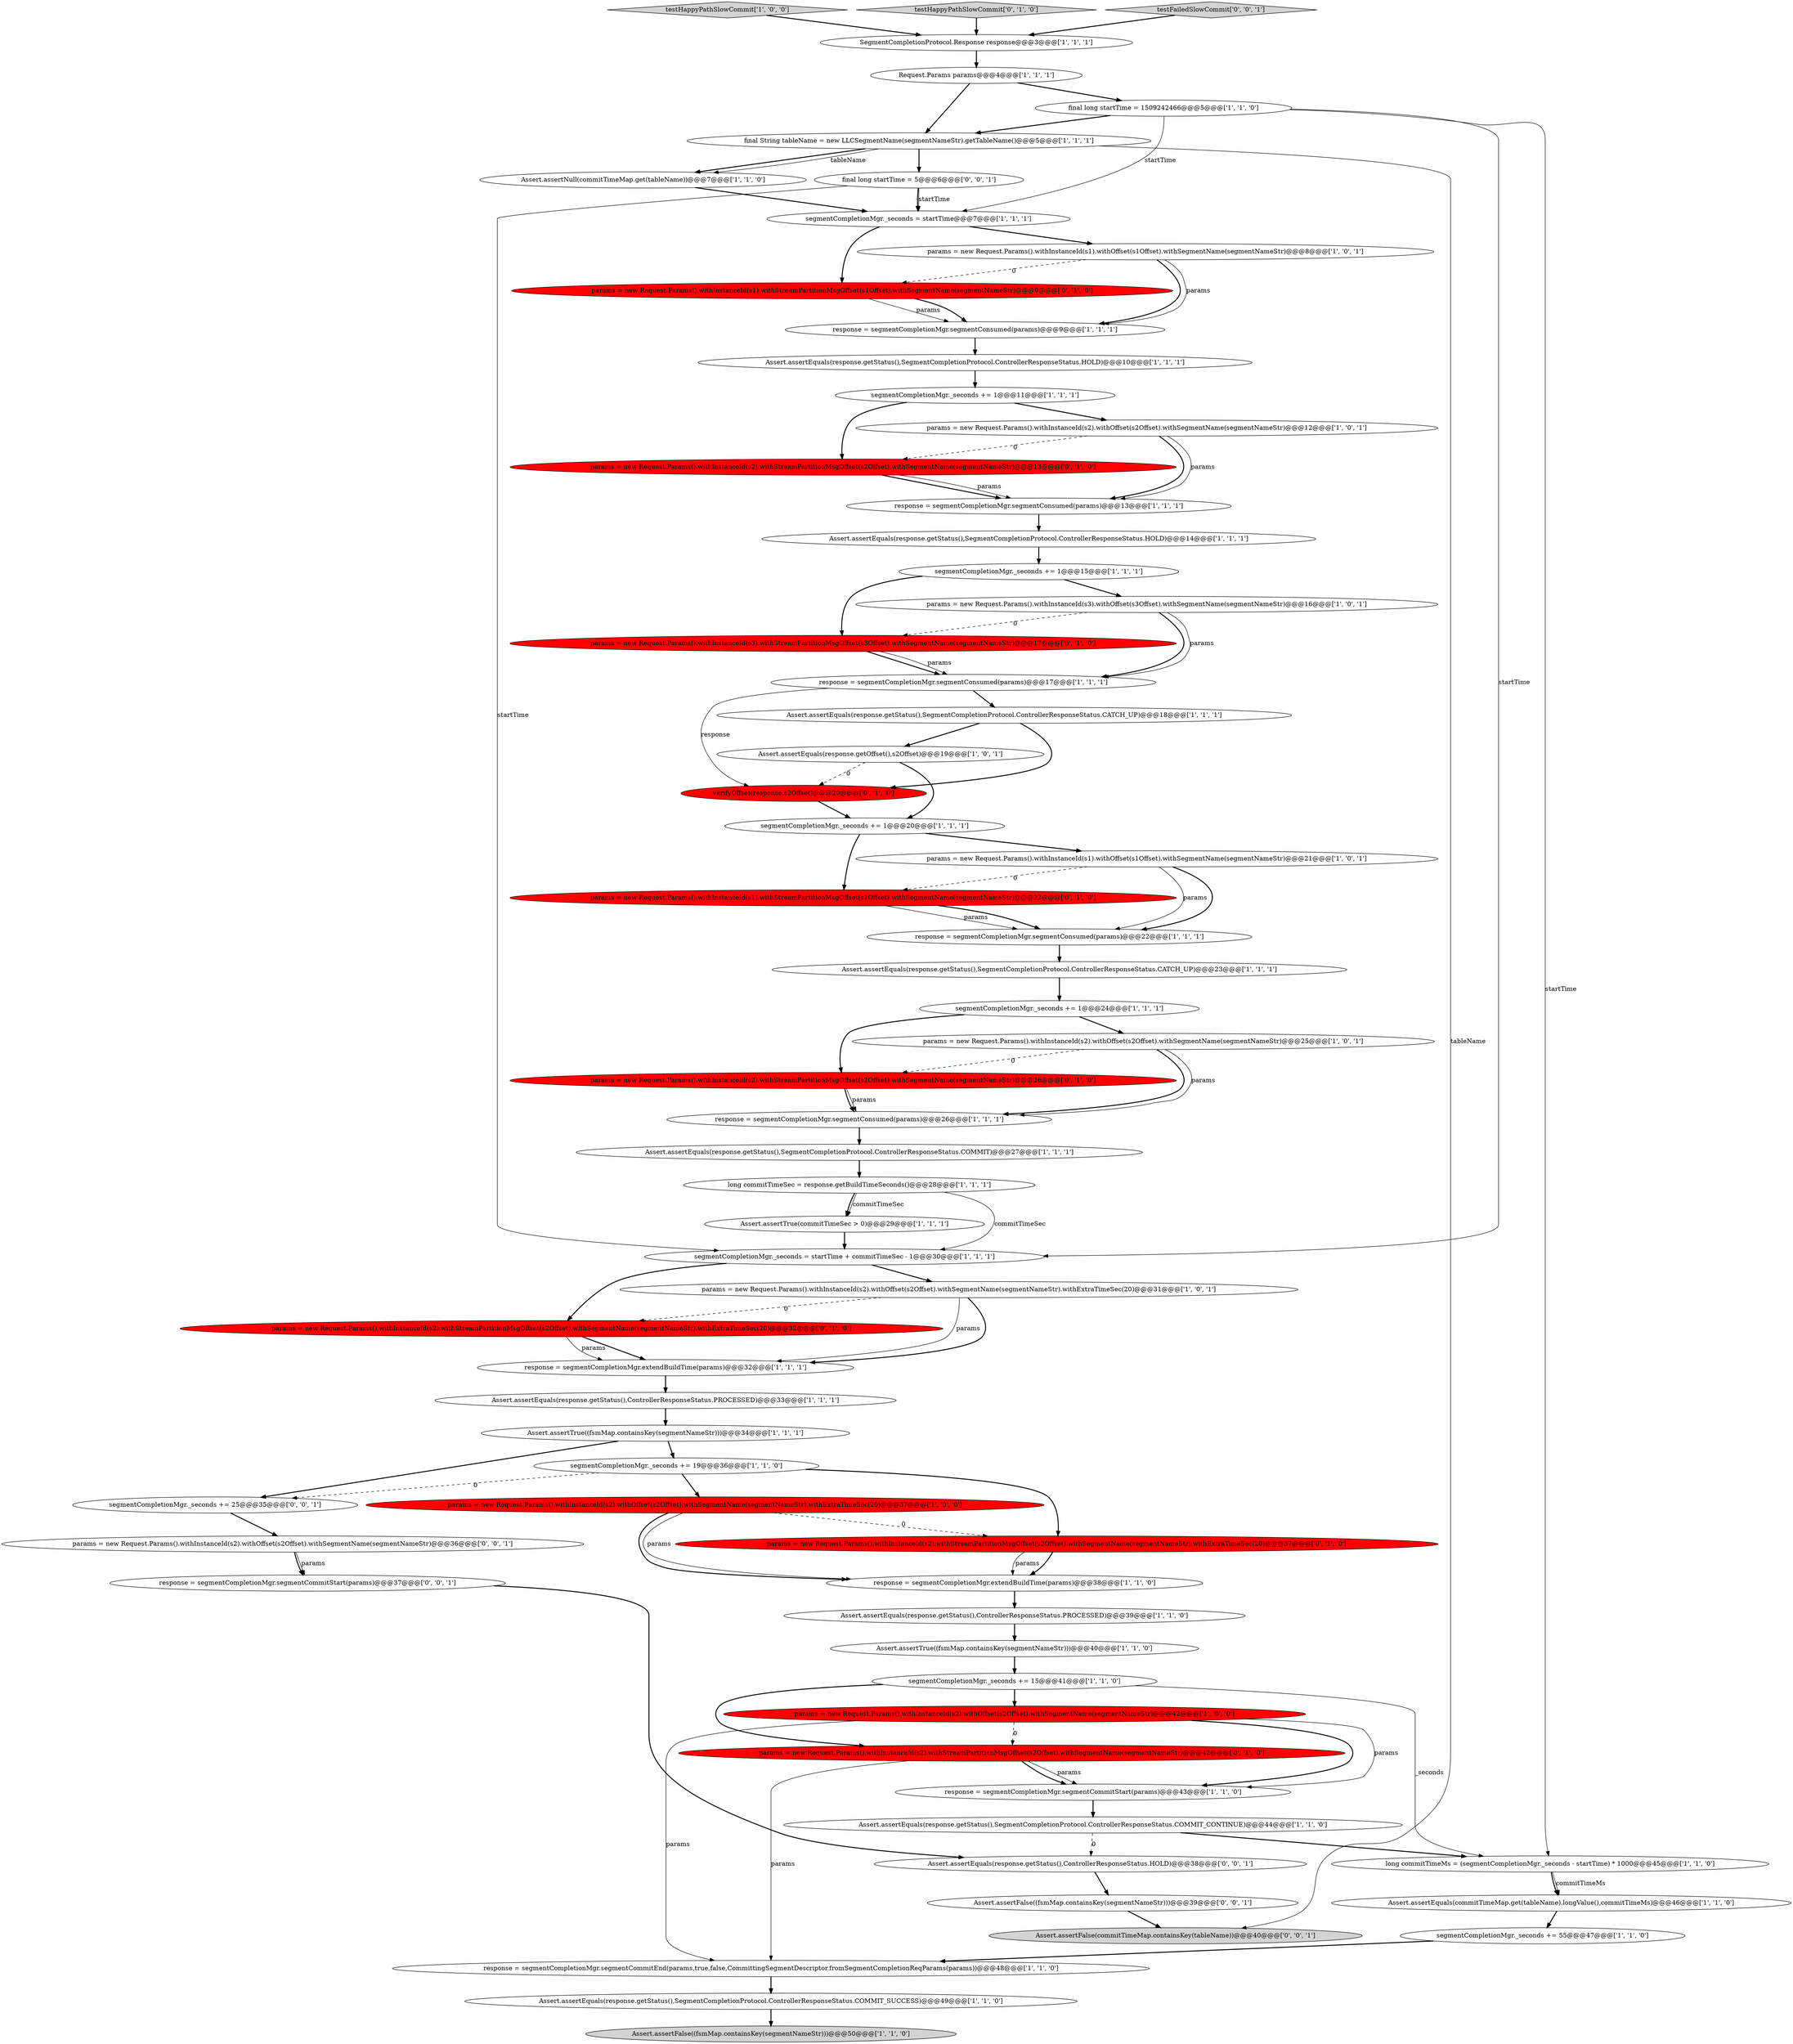 digraph {
21 [style = filled, label = "segmentCompletionMgr._seconds += 19@@@36@@@['1', '1', '0']", fillcolor = white, shape = ellipse image = "AAA0AAABBB1BBB"];
35 [style = filled, label = "Assert.assertTrue((fsmMap.containsKey(segmentNameStr)))@@@40@@@['1', '1', '0']", fillcolor = white, shape = ellipse image = "AAA0AAABBB1BBB"];
19 [style = filled, label = "Assert.assertEquals(response.getStatus(),SegmentCompletionProtocol.ControllerResponseStatus.CATCH_UP)@@@23@@@['1', '1', '1']", fillcolor = white, shape = ellipse image = "AAA0AAABBB1BBB"];
47 [style = filled, label = "params = new Request.Params().withInstanceId(s1).withOffset(s1Offset).withSegmentName(segmentNameStr)@@@8@@@['1', '0', '1']", fillcolor = white, shape = ellipse image = "AAA0AAABBB1BBB"];
44 [style = filled, label = "testHappyPathSlowCommit['1', '0', '0']", fillcolor = lightgray, shape = diamond image = "AAA0AAABBB1BBB"];
26 [style = filled, label = "Assert.assertEquals(response.getStatus(),SegmentCompletionProtocol.ControllerResponseStatus.COMMIT_CONTINUE)@@@44@@@['1', '1', '0']", fillcolor = white, shape = ellipse image = "AAA0AAABBB1BBB"];
32 [style = filled, label = "params = new Request.Params().withInstanceId(s2).withOffset(s2Offset).withSegmentName(segmentNameStr)@@@12@@@['1', '0', '1']", fillcolor = white, shape = ellipse image = "AAA0AAABBB1BBB"];
16 [style = filled, label = "SegmentCompletionProtocol.Response response@@@3@@@['1', '1', '1']", fillcolor = white, shape = ellipse image = "AAA0AAABBB1BBB"];
65 [style = filled, label = "Assert.assertFalse((fsmMap.containsKey(segmentNameStr)))@@@39@@@['0', '0', '1']", fillcolor = white, shape = ellipse image = "AAA0AAABBB3BBB"];
55 [style = filled, label = "testHappyPathSlowCommit['0', '1', '0']", fillcolor = lightgray, shape = diamond image = "AAA0AAABBB2BBB"];
6 [style = filled, label = "params = new Request.Params().withInstanceId(s3).withOffset(s3Offset).withSegmentName(segmentNameStr)@@@16@@@['1', '0', '1']", fillcolor = white, shape = ellipse image = "AAA0AAABBB1BBB"];
43 [style = filled, label = "Assert.assertNull(commitTimeMap.get(tableName))@@@7@@@['1', '1', '0']", fillcolor = white, shape = ellipse image = "AAA0AAABBB1BBB"];
3 [style = filled, label = "params = new Request.Params().withInstanceId(s2).withOffset(s2Offset).withSegmentName(segmentNameStr)@@@25@@@['1', '0', '1']", fillcolor = white, shape = ellipse image = "AAA0AAABBB1BBB"];
36 [style = filled, label = "segmentCompletionMgr._seconds = startTime + commitTimeSec - 1@@@30@@@['1', '1', '1']", fillcolor = white, shape = ellipse image = "AAA0AAABBB1BBB"];
15 [style = filled, label = "Assert.assertEquals(response.getStatus(),SegmentCompletionProtocol.ControllerResponseStatus.HOLD)@@@10@@@['1', '1', '1']", fillcolor = white, shape = ellipse image = "AAA0AAABBB1BBB"];
17 [style = filled, label = "Assert.assertTrue((fsmMap.containsKey(segmentNameStr)))@@@34@@@['1', '1', '1']", fillcolor = white, shape = ellipse image = "AAA0AAABBB1BBB"];
27 [style = filled, label = "segmentCompletionMgr._seconds += 1@@@11@@@['1', '1', '1']", fillcolor = white, shape = ellipse image = "AAA0AAABBB1BBB"];
29 [style = filled, label = "Assert.assertEquals(response.getOffset(),s2Offset)@@@19@@@['1', '0', '1']", fillcolor = white, shape = ellipse image = "AAA0AAABBB1BBB"];
31 [style = filled, label = "response = segmentCompletionMgr.segmentCommitEnd(params,true,false,CommittingSegmentDescriptor.fromSegmentCompletionReqParams(params))@@@48@@@['1', '1', '0']", fillcolor = white, shape = ellipse image = "AAA0AAABBB1BBB"];
9 [style = filled, label = "segmentCompletionMgr._seconds += 55@@@47@@@['1', '1', '0']", fillcolor = white, shape = ellipse image = "AAA0AAABBB1BBB"];
42 [style = filled, label = "params = new Request.Params().withInstanceId(s2).withOffset(s2Offset).withSegmentName(segmentNameStr).withExtraTimeSec(20)@@@31@@@['1', '0', '1']", fillcolor = white, shape = ellipse image = "AAA0AAABBB1BBB"];
51 [style = filled, label = "verifyOffset(response,s2Offset)@@@20@@@['0', '1', '0']", fillcolor = red, shape = ellipse image = "AAA1AAABBB2BBB"];
62 [style = filled, label = "Assert.assertFalse(commitTimeMap.containsKey(tableName))@@@40@@@['0', '0', '1']", fillcolor = lightgray, shape = ellipse image = "AAA0AAABBB3BBB"];
56 [style = filled, label = "params = new Request.Params().withInstanceId(s3).withStreamPartitionMsgOffset(s3Offset).withSegmentName(segmentNameStr)@@@17@@@['0', '1', '0']", fillcolor = red, shape = ellipse image = "AAA1AAABBB2BBB"];
59 [style = filled, label = "params = new Request.Params().withInstanceId(s2).withOffset(s2Offset).withSegmentName(segmentNameStr)@@@36@@@['0', '0', '1']", fillcolor = white, shape = ellipse image = "AAA0AAABBB3BBB"];
1 [style = filled, label = "segmentCompletionMgr._seconds += 1@@@20@@@['1', '1', '1']", fillcolor = white, shape = ellipse image = "AAA0AAABBB1BBB"];
54 [style = filled, label = "params = new Request.Params().withInstanceId(s1).withStreamPartitionMsgOffset(s1Offset).withSegmentName(segmentNameStr)@@@9@@@['0', '1', '0']", fillcolor = red, shape = ellipse image = "AAA1AAABBB2BBB"];
12 [style = filled, label = "response = segmentCompletionMgr.extendBuildTime(params)@@@38@@@['1', '1', '0']", fillcolor = white, shape = ellipse image = "AAA0AAABBB1BBB"];
8 [style = filled, label = "segmentCompletionMgr._seconds += 1@@@15@@@['1', '1', '1']", fillcolor = white, shape = ellipse image = "AAA0AAABBB1BBB"];
2 [style = filled, label = "final String tableName = new LLCSegmentName(segmentNameStr).getTableName()@@@5@@@['1', '1', '1']", fillcolor = white, shape = ellipse image = "AAA0AAABBB1BBB"];
14 [style = filled, label = "final long startTime = 1509242466@@@5@@@['1', '1', '0']", fillcolor = white, shape = ellipse image = "AAA0AAABBB1BBB"];
18 [style = filled, label = "Assert.assertEquals(response.getStatus(),SegmentCompletionProtocol.ControllerResponseStatus.COMMIT_SUCCESS)@@@49@@@['1', '1', '0']", fillcolor = white, shape = ellipse image = "AAA0AAABBB1BBB"];
10 [style = filled, label = "response = segmentCompletionMgr.segmentConsumed(params)@@@9@@@['1', '1', '1']", fillcolor = white, shape = ellipse image = "AAA0AAABBB1BBB"];
4 [style = filled, label = "segmentCompletionMgr._seconds = startTime@@@7@@@['1', '1', '1']", fillcolor = white, shape = ellipse image = "AAA0AAABBB1BBB"];
53 [style = filled, label = "params = new Request.Params().withInstanceId(s2).withStreamPartitionMsgOffset(s2Offset).withSegmentName(segmentNameStr)@@@13@@@['0', '1', '0']", fillcolor = red, shape = ellipse image = "AAA1AAABBB2BBB"];
20 [style = filled, label = "response = segmentCompletionMgr.segmentCommitStart(params)@@@43@@@['1', '1', '0']", fillcolor = white, shape = ellipse image = "AAA0AAABBB1BBB"];
57 [style = filled, label = "params = new Request.Params().withInstanceId(s2).withStreamPartitionMsgOffset(s2Offset).withSegmentName(segmentNameStr).withExtraTimeSec(20)@@@37@@@['0', '1', '0']", fillcolor = red, shape = ellipse image = "AAA1AAABBB2BBB"];
45 [style = filled, label = "params = new Request.Params().withInstanceId(s2).withOffset(s2Offset).withSegmentName(segmentNameStr).withExtraTimeSec(20)@@@37@@@['1', '0', '0']", fillcolor = red, shape = ellipse image = "AAA1AAABBB1BBB"];
52 [style = filled, label = "params = new Request.Params().withInstanceId(s2).withStreamPartitionMsgOffset(s2Offset).withSegmentName(segmentNameStr).withExtraTimeSec(20)@@@32@@@['0', '1', '0']", fillcolor = red, shape = ellipse image = "AAA1AAABBB2BBB"];
60 [style = filled, label = "response = segmentCompletionMgr.segmentCommitStart(params)@@@37@@@['0', '0', '1']", fillcolor = white, shape = ellipse image = "AAA0AAABBB3BBB"];
22 [style = filled, label = "Assert.assertEquals(response.getStatus(),ControllerResponseStatus.PROCESSED)@@@33@@@['1', '1', '1']", fillcolor = white, shape = ellipse image = "AAA0AAABBB1BBB"];
41 [style = filled, label = "response = segmentCompletionMgr.segmentConsumed(params)@@@17@@@['1', '1', '1']", fillcolor = white, shape = ellipse image = "AAA0AAABBB1BBB"];
61 [style = filled, label = "Assert.assertEquals(response.getStatus(),ControllerResponseStatus.HOLD)@@@38@@@['0', '0', '1']", fillcolor = white, shape = ellipse image = "AAA0AAABBB3BBB"];
24 [style = filled, label = "Assert.assertFalse((fsmMap.containsKey(segmentNameStr)))@@@50@@@['1', '1', '0']", fillcolor = lightgray, shape = ellipse image = "AAA0AAABBB1BBB"];
37 [style = filled, label = "Request.Params params@@@4@@@['1', '1', '1']", fillcolor = white, shape = ellipse image = "AAA0AAABBB1BBB"];
23 [style = filled, label = "Assert.assertEquals(commitTimeMap.get(tableName).longValue(),commitTimeMs)@@@46@@@['1', '1', '0']", fillcolor = white, shape = ellipse image = "AAA0AAABBB1BBB"];
64 [style = filled, label = "segmentCompletionMgr._seconds += 25@@@35@@@['0', '0', '1']", fillcolor = white, shape = ellipse image = "AAA0AAABBB3BBB"];
11 [style = filled, label = "response = segmentCompletionMgr.segmentConsumed(params)@@@26@@@['1', '1', '1']", fillcolor = white, shape = ellipse image = "AAA0AAABBB1BBB"];
63 [style = filled, label = "testFailedSlowCommit['0', '0', '1']", fillcolor = lightgray, shape = diamond image = "AAA0AAABBB3BBB"];
28 [style = filled, label = "Assert.assertEquals(response.getStatus(),SegmentCompletionProtocol.ControllerResponseStatus.HOLD)@@@14@@@['1', '1', '1']", fillcolor = white, shape = ellipse image = "AAA0AAABBB1BBB"];
39 [style = filled, label = "Assert.assertEquals(response.getStatus(),SegmentCompletionProtocol.ControllerResponseStatus.CATCH_UP)@@@18@@@['1', '1', '1']", fillcolor = white, shape = ellipse image = "AAA0AAABBB1BBB"];
40 [style = filled, label = "segmentCompletionMgr._seconds += 15@@@41@@@['1', '1', '0']", fillcolor = white, shape = ellipse image = "AAA0AAABBB1BBB"];
30 [style = filled, label = "segmentCompletionMgr._seconds += 1@@@24@@@['1', '1', '1']", fillcolor = white, shape = ellipse image = "AAA0AAABBB1BBB"];
38 [style = filled, label = "long commitTimeSec = response.getBuildTimeSeconds()@@@28@@@['1', '1', '1']", fillcolor = white, shape = ellipse image = "AAA0AAABBB1BBB"];
58 [style = filled, label = "params = new Request.Params().withInstanceId(s2).withStreamPartitionMsgOffset(s2Offset).withSegmentName(segmentNameStr)@@@26@@@['0', '1', '0']", fillcolor = red, shape = ellipse image = "AAA1AAABBB2BBB"];
66 [style = filled, label = "final long startTime = 5@@@6@@@['0', '0', '1']", fillcolor = white, shape = ellipse image = "AAA0AAABBB3BBB"];
48 [style = filled, label = "Assert.assertEquals(response.getStatus(),ControllerResponseStatus.PROCESSED)@@@39@@@['1', '1', '0']", fillcolor = white, shape = ellipse image = "AAA0AAABBB1BBB"];
46 [style = filled, label = "long commitTimeMs = (segmentCompletionMgr._seconds - startTime) * 1000@@@45@@@['1', '1', '0']", fillcolor = white, shape = ellipse image = "AAA0AAABBB1BBB"];
34 [style = filled, label = "response = segmentCompletionMgr.segmentConsumed(params)@@@13@@@['1', '1', '1']", fillcolor = white, shape = ellipse image = "AAA0AAABBB1BBB"];
33 [style = filled, label = "response = segmentCompletionMgr.extendBuildTime(params)@@@32@@@['1', '1', '1']", fillcolor = white, shape = ellipse image = "AAA0AAABBB1BBB"];
7 [style = filled, label = "params = new Request.Params().withInstanceId(s1).withOffset(s1Offset).withSegmentName(segmentNameStr)@@@21@@@['1', '0', '1']", fillcolor = white, shape = ellipse image = "AAA0AAABBB1BBB"];
50 [style = filled, label = "params = new Request.Params().withInstanceId(s2).withStreamPartitionMsgOffset(s2Offset).withSegmentName(segmentNameStr)@@@42@@@['0', '1', '0']", fillcolor = red, shape = ellipse image = "AAA1AAABBB2BBB"];
0 [style = filled, label = "Assert.assertTrue(commitTimeSec > 0)@@@29@@@['1', '1', '1']", fillcolor = white, shape = ellipse image = "AAA0AAABBB1BBB"];
49 [style = filled, label = "params = new Request.Params().withInstanceId(s1).withStreamPartitionMsgOffset(s1Offset).withSegmentName(segmentNameStr)@@@22@@@['0', '1', '0']", fillcolor = red, shape = ellipse image = "AAA1AAABBB2BBB"];
25 [style = filled, label = "Assert.assertEquals(response.getStatus(),SegmentCompletionProtocol.ControllerResponseStatus.COMMIT)@@@27@@@['1', '1', '1']", fillcolor = white, shape = ellipse image = "AAA0AAABBB1BBB"];
13 [style = filled, label = "params = new Request.Params().withInstanceId(s2).withOffset(s2Offset).withSegmentName(segmentNameStr)@@@42@@@['1', '0', '0']", fillcolor = red, shape = ellipse image = "AAA1AAABBB1BBB"];
5 [style = filled, label = "response = segmentCompletionMgr.segmentConsumed(params)@@@22@@@['1', '1', '1']", fillcolor = white, shape = ellipse image = "AAA0AAABBB1BBB"];
16->37 [style = bold, label=""];
27->32 [style = bold, label=""];
13->50 [style = dashed, label="0"];
20->26 [style = bold, label=""];
7->49 [style = dashed, label="0"];
56->41 [style = bold, label=""];
65->62 [style = bold, label=""];
8->6 [style = bold, label=""];
51->1 [style = bold, label=""];
47->10 [style = bold, label=""];
32->34 [style = bold, label=""];
48->35 [style = bold, label=""];
45->12 [style = solid, label="params"];
38->36 [style = solid, label="commitTimeSec"];
40->13 [style = bold, label=""];
43->4 [style = bold, label=""];
54->10 [style = solid, label="params"];
26->61 [style = dashed, label="0"];
39->51 [style = bold, label=""];
53->34 [style = bold, label=""];
47->54 [style = dashed, label="0"];
6->41 [style = bold, label=""];
7->5 [style = solid, label="params"];
29->1 [style = bold, label=""];
21->64 [style = dashed, label="0"];
49->5 [style = solid, label="params"];
17->21 [style = bold, label=""];
2->66 [style = bold, label=""];
11->25 [style = bold, label=""];
58->11 [style = bold, label=""];
39->29 [style = bold, label=""];
26->46 [style = bold, label=""];
40->50 [style = bold, label=""];
59->60 [style = bold, label=""];
27->53 [style = bold, label=""];
14->36 [style = solid, label="startTime"];
3->11 [style = bold, label=""];
1->49 [style = bold, label=""];
12->48 [style = bold, label=""];
30->58 [style = bold, label=""];
14->4 [style = solid, label="startTime"];
0->36 [style = bold, label=""];
21->45 [style = bold, label=""];
35->40 [style = bold, label=""];
40->46 [style = solid, label="_seconds"];
7->5 [style = bold, label=""];
44->16 [style = bold, label=""];
3->11 [style = solid, label="params"];
50->20 [style = solid, label="params"];
57->12 [style = bold, label=""];
41->51 [style = solid, label="response"];
19->30 [style = bold, label=""];
38->0 [style = bold, label=""];
22->17 [style = bold, label=""];
29->51 [style = dashed, label="0"];
49->5 [style = bold, label=""];
17->64 [style = bold, label=""];
63->16 [style = bold, label=""];
4->47 [style = bold, label=""];
56->41 [style = solid, label="params"];
36->42 [style = bold, label=""];
2->43 [style = bold, label=""];
13->31 [style = solid, label="params"];
25->38 [style = bold, label=""];
18->24 [style = bold, label=""];
59->60 [style = solid, label="params"];
21->57 [style = bold, label=""];
61->65 [style = bold, label=""];
36->52 [style = bold, label=""];
52->33 [style = bold, label=""];
9->31 [style = bold, label=""];
46->23 [style = solid, label="commitTimeMs"];
6->41 [style = solid, label="params"];
57->12 [style = solid, label="params"];
32->53 [style = dashed, label="0"];
38->0 [style = solid, label="commitTimeSec"];
64->59 [style = bold, label=""];
1->7 [style = bold, label=""];
13->20 [style = solid, label="params"];
4->54 [style = bold, label=""];
34->28 [style = bold, label=""];
5->19 [style = bold, label=""];
50->31 [style = solid, label="params"];
47->10 [style = solid, label="params"];
60->61 [style = bold, label=""];
52->33 [style = solid, label="params"];
30->3 [style = bold, label=""];
28->8 [style = bold, label=""];
2->43 [style = solid, label="tableName"];
54->10 [style = bold, label=""];
37->2 [style = bold, label=""];
14->2 [style = bold, label=""];
55->16 [style = bold, label=""];
46->23 [style = bold, label=""];
33->22 [style = bold, label=""];
66->4 [style = solid, label="startTime"];
42->33 [style = solid, label="params"];
58->11 [style = solid, label="params"];
8->56 [style = bold, label=""];
10->15 [style = bold, label=""];
3->58 [style = dashed, label="0"];
50->20 [style = bold, label=""];
42->33 [style = bold, label=""];
31->18 [style = bold, label=""];
53->34 [style = solid, label="params"];
66->4 [style = bold, label=""];
32->34 [style = solid, label="params"];
45->12 [style = bold, label=""];
2->62 [style = solid, label="tableName"];
37->14 [style = bold, label=""];
45->57 [style = dashed, label="0"];
6->56 [style = dashed, label="0"];
66->36 [style = solid, label="startTime"];
41->39 [style = bold, label=""];
42->52 [style = dashed, label="0"];
15->27 [style = bold, label=""];
23->9 [style = bold, label=""];
14->46 [style = solid, label="startTime"];
13->20 [style = bold, label=""];
}
